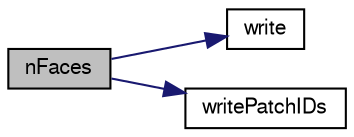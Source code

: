 digraph "nFaces"
{
  bgcolor="transparent";
  edge [fontname="FreeSans",fontsize="10",labelfontname="FreeSans",labelfontsize="10"];
  node [fontname="FreeSans",fontsize="10",shape=record];
  rankdir="LR";
  Node6 [label="nFaces",height=0.2,width=0.4,color="black", fillcolor="grey75", style="filled", fontcolor="black"];
  Node6 -> Node7 [color="midnightblue",fontsize="10",style="solid",fontname="FreeSans"];
  Node7 [label="write",height=0.2,width=0.4,color="black",URL="$a31722.html#a33a8f6fe527b8b42a37254102738b1ff",tooltip="Write volFields. "];
  Node6 -> Node8 [color="midnightblue",fontsize="10",style="solid",fontname="FreeSans"];
  Node8 [label="writePatchIDs",height=0.2,width=0.4,color="black",URL="$a31722.html#ac98681567ddd5f06fbdeead593e77914",tooltip="Write cellIDs. "];
}
